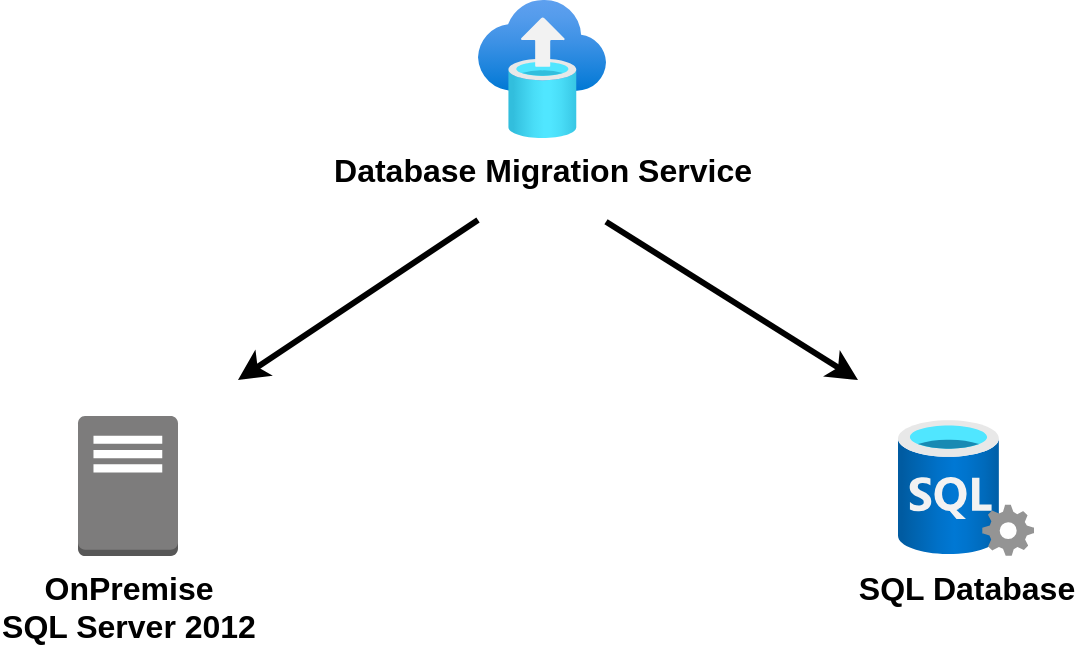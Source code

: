 <mxfile>
    <diagram id="vA8y2eTUlRboXU0FeAt3" name="Page-1">
        <mxGraphModel dx="1646" dy="585" grid="1" gridSize="10" guides="1" tooltips="1" connect="1" arrows="1" fold="1" page="1" pageScale="1" pageWidth="827" pageHeight="1169" math="0" shadow="0">
            <root>
                <mxCell id="0"/>
                <mxCell id="1" parent="0"/>
                <mxCell id="2" value="SQL Database" style="aspect=fixed;html=1;points=[];align=center;image;fontSize=16;image=img/lib/azure2/databases/SQL_Server.svg;fontStyle=1" parent="1" vertex="1">
                    <mxGeometry x="-120" y="670" width="68" height="68" as="geometry"/>
                </mxCell>
                <mxCell id="28" style="edgeStyle=none;html=1;strokeWidth=3;" edge="1" parent="1">
                    <mxGeometry relative="1" as="geometry">
                        <mxPoint x="-140" y="650" as="targetPoint"/>
                        <mxPoint x="-266" y="570.88" as="sourcePoint"/>
                    </mxGeometry>
                </mxCell>
                <mxCell id="3" value="Database Migration Service" style="aspect=fixed;html=1;points=[];align=center;image;fontSize=16;image=img/lib/azure2/databases/Azure_Database_Migration_Services.svg;fontStyle=1" parent="1" vertex="1">
                    <mxGeometry x="-330" y="460" width="64" height="69" as="geometry"/>
                </mxCell>
                <mxCell id="24" style="edgeStyle=none;html=1;fontSize=16;sourcePerimeterSpacing=30;targetPerimeterSpacing=30;strokeWidth=3;startArrow=classic;startFill=1;endArrow=none;endFill=0;" parent="1" edge="1">
                    <mxGeometry relative="1" as="geometry">
                        <mxPoint x="-330" y="570" as="targetPoint"/>
                        <mxPoint x="-450" y="650" as="sourcePoint"/>
                    </mxGeometry>
                </mxCell>
                <mxCell id="30" value="OnPremise&lt;br style=&quot;font-size: 16px;&quot;&gt;SQL Server 2012" style="outlineConnect=0;dashed=0;verticalLabelPosition=bottom;verticalAlign=top;align=center;html=1;shape=mxgraph.aws3.traditional_server;fillColor=#7D7C7C;gradientColor=none;fontSize=16;fontStyle=1" vertex="1" parent="1">
                    <mxGeometry x="-530" y="668" width="50" height="70" as="geometry"/>
                </mxCell>
            </root>
        </mxGraphModel>
    </diagram>
</mxfile>